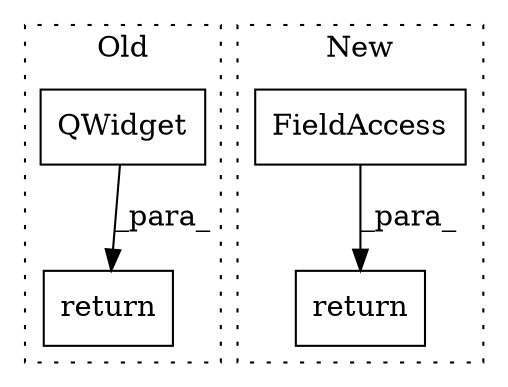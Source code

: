 digraph G {
subgraph cluster0 {
1 [label="QWidget" a="32" s="1849" l="9" shape="box"];
3 [label="return" a="41" s="1842" l="7" shape="box"];
label = "Old";
style="dotted";
}
subgraph cluster1 {
2 [label="return" a="41" s="1917" l="7" shape="box"];
4 [label="FieldAccess" a="22" s="1924" l="20" shape="box"];
label = "New";
style="dotted";
}
1 -> 3 [label="_para_"];
4 -> 2 [label="_para_"];
}